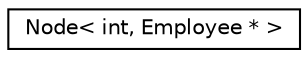 digraph "Graphical Class Hierarchy"
{
  edge [fontname="Helvetica",fontsize="10",labelfontname="Helvetica",labelfontsize="10"];
  node [fontname="Helvetica",fontsize="10",shape=record];
  rankdir="LR";
  Node1 [label="Node\< int, Employee * \>",height=0.2,width=0.4,color="black", fillcolor="white", style="filled",URL="$classNode.html"];
}

